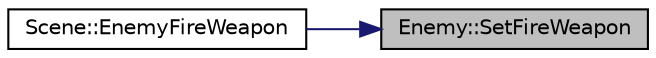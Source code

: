 digraph "Enemy::SetFireWeapon"
{
 // LATEX_PDF_SIZE
  edge [fontname="Helvetica",fontsize="10",labelfontname="Helvetica",labelfontsize="10"];
  node [fontname="Helvetica",fontsize="10",shape=record];
  rankdir="RL";
  Node1 [label="Enemy::SetFireWeapon",height=0.2,width=0.4,color="black", fillcolor="grey75", style="filled", fontcolor="black",tooltip="Sets if the weapon is firing or not."];
  Node1 -> Node2 [dir="back",color="midnightblue",fontsize="10",style="solid",fontname="Helvetica"];
  Node2 [label="Scene::EnemyFireWeapon",height=0.2,width=0.4,color="black", fillcolor="white", style="filled",URL="$class_scene.html#afb72f3d0fc00e8e9cf30c169733ddc31",tooltip="Initilises the scene, setting up the terrain and skybox."];
}
